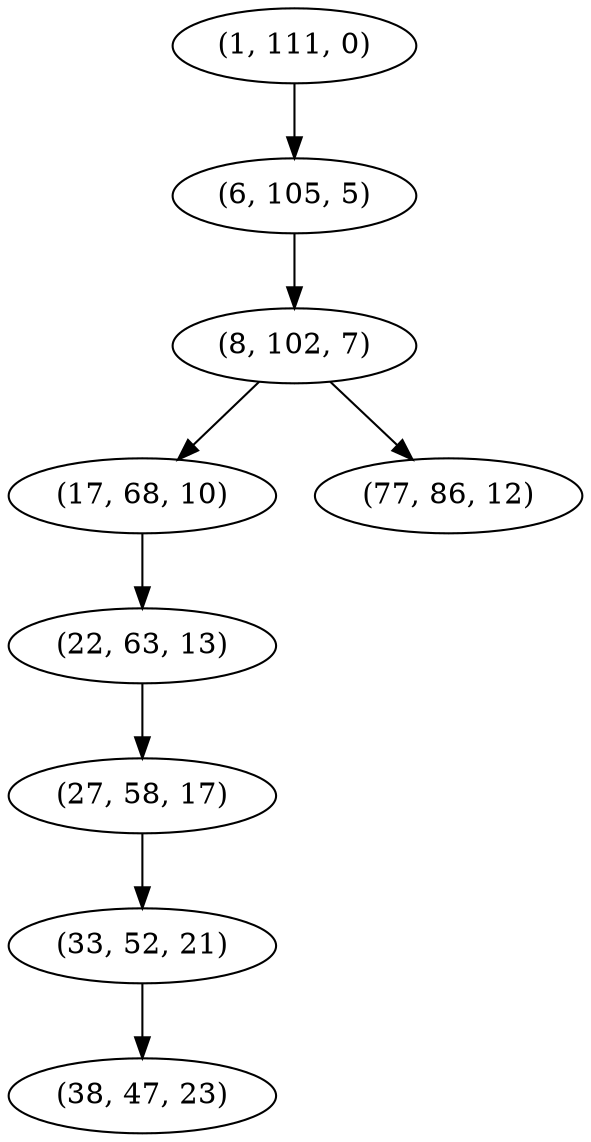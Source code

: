 digraph tree {
    "(1, 111, 0)";
    "(6, 105, 5)";
    "(8, 102, 7)";
    "(17, 68, 10)";
    "(22, 63, 13)";
    "(27, 58, 17)";
    "(33, 52, 21)";
    "(38, 47, 23)";
    "(77, 86, 12)";
    "(1, 111, 0)" -> "(6, 105, 5)";
    "(6, 105, 5)" -> "(8, 102, 7)";
    "(8, 102, 7)" -> "(17, 68, 10)";
    "(8, 102, 7)" -> "(77, 86, 12)";
    "(17, 68, 10)" -> "(22, 63, 13)";
    "(22, 63, 13)" -> "(27, 58, 17)";
    "(27, 58, 17)" -> "(33, 52, 21)";
    "(33, 52, 21)" -> "(38, 47, 23)";
}
